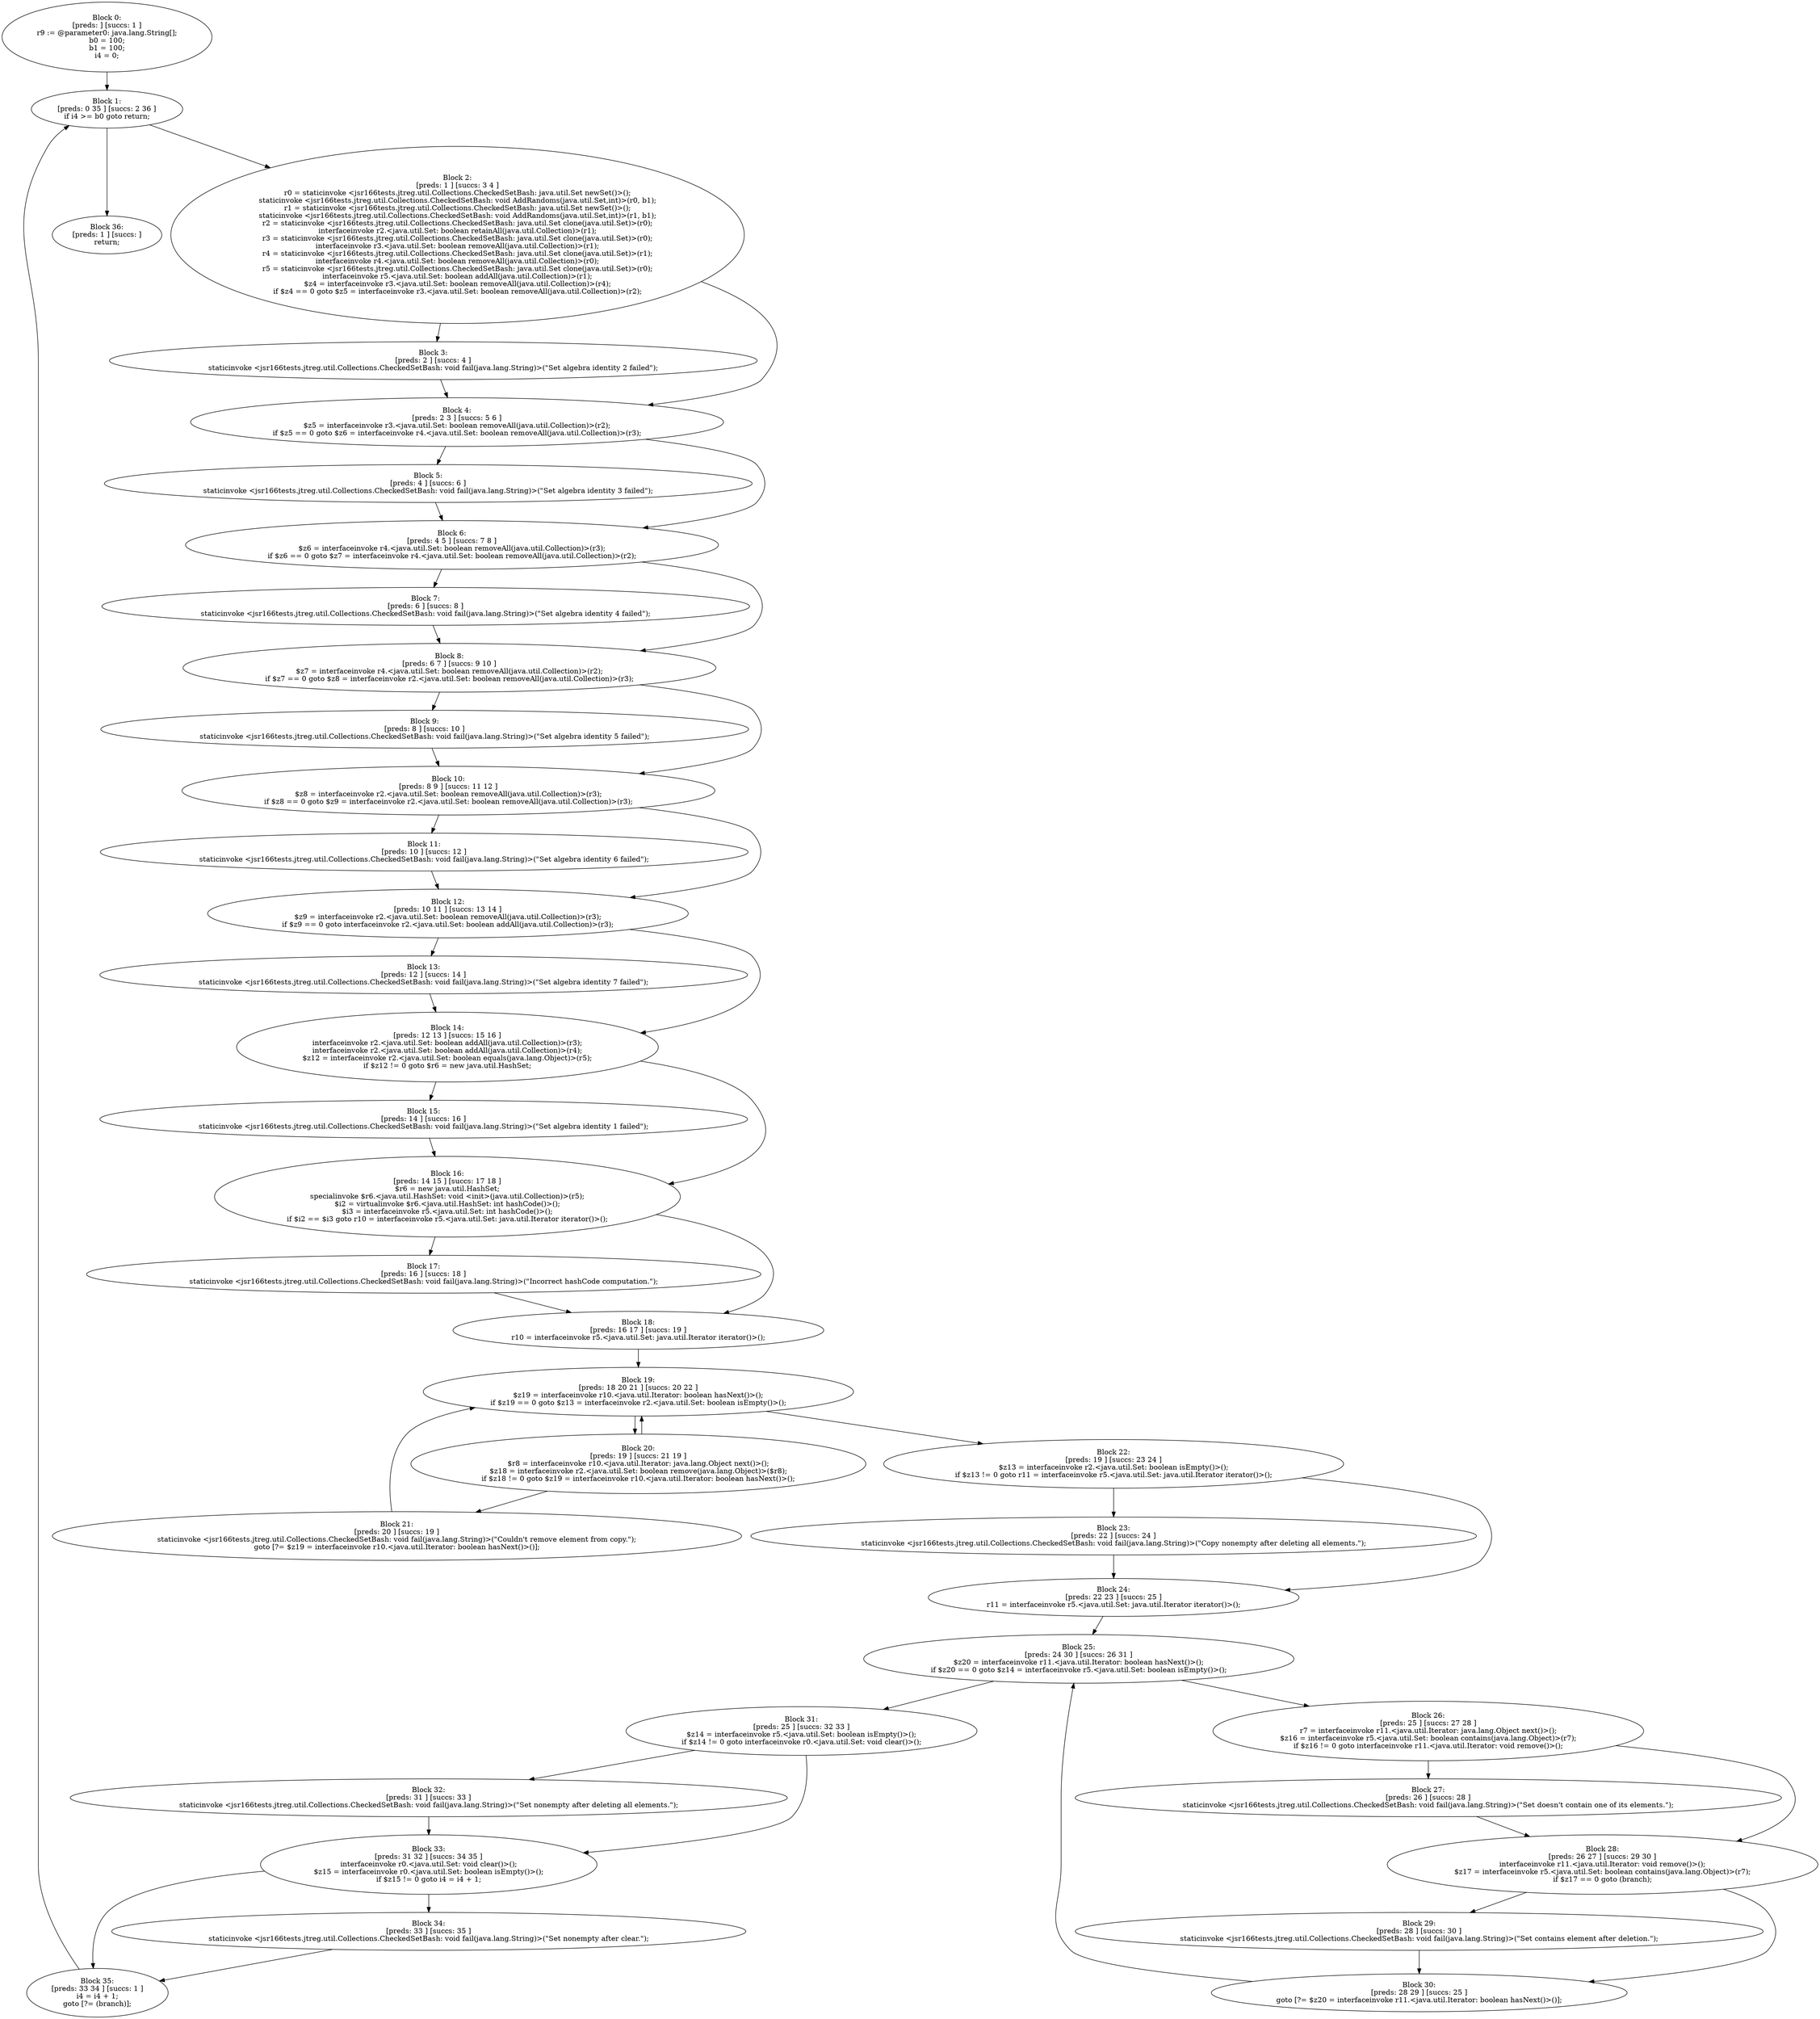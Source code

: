 digraph "unitGraph" {
    "Block 0:
[preds: ] [succs: 1 ]
r9 := @parameter0: java.lang.String[];
b0 = 100;
b1 = 100;
i4 = 0;
"
    "Block 1:
[preds: 0 35 ] [succs: 2 36 ]
if i4 >= b0 goto return;
"
    "Block 2:
[preds: 1 ] [succs: 3 4 ]
r0 = staticinvoke <jsr166tests.jtreg.util.Collections.CheckedSetBash: java.util.Set newSet()>();
staticinvoke <jsr166tests.jtreg.util.Collections.CheckedSetBash: void AddRandoms(java.util.Set,int)>(r0, b1);
r1 = staticinvoke <jsr166tests.jtreg.util.Collections.CheckedSetBash: java.util.Set newSet()>();
staticinvoke <jsr166tests.jtreg.util.Collections.CheckedSetBash: void AddRandoms(java.util.Set,int)>(r1, b1);
r2 = staticinvoke <jsr166tests.jtreg.util.Collections.CheckedSetBash: java.util.Set clone(java.util.Set)>(r0);
interfaceinvoke r2.<java.util.Set: boolean retainAll(java.util.Collection)>(r1);
r3 = staticinvoke <jsr166tests.jtreg.util.Collections.CheckedSetBash: java.util.Set clone(java.util.Set)>(r0);
interfaceinvoke r3.<java.util.Set: boolean removeAll(java.util.Collection)>(r1);
r4 = staticinvoke <jsr166tests.jtreg.util.Collections.CheckedSetBash: java.util.Set clone(java.util.Set)>(r1);
interfaceinvoke r4.<java.util.Set: boolean removeAll(java.util.Collection)>(r0);
r5 = staticinvoke <jsr166tests.jtreg.util.Collections.CheckedSetBash: java.util.Set clone(java.util.Set)>(r0);
interfaceinvoke r5.<java.util.Set: boolean addAll(java.util.Collection)>(r1);
$z4 = interfaceinvoke r3.<java.util.Set: boolean removeAll(java.util.Collection)>(r4);
if $z4 == 0 goto $z5 = interfaceinvoke r3.<java.util.Set: boolean removeAll(java.util.Collection)>(r2);
"
    "Block 3:
[preds: 2 ] [succs: 4 ]
staticinvoke <jsr166tests.jtreg.util.Collections.CheckedSetBash: void fail(java.lang.String)>(\"Set algebra identity 2 failed\");
"
    "Block 4:
[preds: 2 3 ] [succs: 5 6 ]
$z5 = interfaceinvoke r3.<java.util.Set: boolean removeAll(java.util.Collection)>(r2);
if $z5 == 0 goto $z6 = interfaceinvoke r4.<java.util.Set: boolean removeAll(java.util.Collection)>(r3);
"
    "Block 5:
[preds: 4 ] [succs: 6 ]
staticinvoke <jsr166tests.jtreg.util.Collections.CheckedSetBash: void fail(java.lang.String)>(\"Set algebra identity 3 failed\");
"
    "Block 6:
[preds: 4 5 ] [succs: 7 8 ]
$z6 = interfaceinvoke r4.<java.util.Set: boolean removeAll(java.util.Collection)>(r3);
if $z6 == 0 goto $z7 = interfaceinvoke r4.<java.util.Set: boolean removeAll(java.util.Collection)>(r2);
"
    "Block 7:
[preds: 6 ] [succs: 8 ]
staticinvoke <jsr166tests.jtreg.util.Collections.CheckedSetBash: void fail(java.lang.String)>(\"Set algebra identity 4 failed\");
"
    "Block 8:
[preds: 6 7 ] [succs: 9 10 ]
$z7 = interfaceinvoke r4.<java.util.Set: boolean removeAll(java.util.Collection)>(r2);
if $z7 == 0 goto $z8 = interfaceinvoke r2.<java.util.Set: boolean removeAll(java.util.Collection)>(r3);
"
    "Block 9:
[preds: 8 ] [succs: 10 ]
staticinvoke <jsr166tests.jtreg.util.Collections.CheckedSetBash: void fail(java.lang.String)>(\"Set algebra identity 5 failed\");
"
    "Block 10:
[preds: 8 9 ] [succs: 11 12 ]
$z8 = interfaceinvoke r2.<java.util.Set: boolean removeAll(java.util.Collection)>(r3);
if $z8 == 0 goto $z9 = interfaceinvoke r2.<java.util.Set: boolean removeAll(java.util.Collection)>(r3);
"
    "Block 11:
[preds: 10 ] [succs: 12 ]
staticinvoke <jsr166tests.jtreg.util.Collections.CheckedSetBash: void fail(java.lang.String)>(\"Set algebra identity 6 failed\");
"
    "Block 12:
[preds: 10 11 ] [succs: 13 14 ]
$z9 = interfaceinvoke r2.<java.util.Set: boolean removeAll(java.util.Collection)>(r3);
if $z9 == 0 goto interfaceinvoke r2.<java.util.Set: boolean addAll(java.util.Collection)>(r3);
"
    "Block 13:
[preds: 12 ] [succs: 14 ]
staticinvoke <jsr166tests.jtreg.util.Collections.CheckedSetBash: void fail(java.lang.String)>(\"Set algebra identity 7 failed\");
"
    "Block 14:
[preds: 12 13 ] [succs: 15 16 ]
interfaceinvoke r2.<java.util.Set: boolean addAll(java.util.Collection)>(r3);
interfaceinvoke r2.<java.util.Set: boolean addAll(java.util.Collection)>(r4);
$z12 = interfaceinvoke r2.<java.util.Set: boolean equals(java.lang.Object)>(r5);
if $z12 != 0 goto $r6 = new java.util.HashSet;
"
    "Block 15:
[preds: 14 ] [succs: 16 ]
staticinvoke <jsr166tests.jtreg.util.Collections.CheckedSetBash: void fail(java.lang.String)>(\"Set algebra identity 1 failed\");
"
    "Block 16:
[preds: 14 15 ] [succs: 17 18 ]
$r6 = new java.util.HashSet;
specialinvoke $r6.<java.util.HashSet: void <init>(java.util.Collection)>(r5);
$i2 = virtualinvoke $r6.<java.util.HashSet: int hashCode()>();
$i3 = interfaceinvoke r5.<java.util.Set: int hashCode()>();
if $i2 == $i3 goto r10 = interfaceinvoke r5.<java.util.Set: java.util.Iterator iterator()>();
"
    "Block 17:
[preds: 16 ] [succs: 18 ]
staticinvoke <jsr166tests.jtreg.util.Collections.CheckedSetBash: void fail(java.lang.String)>(\"Incorrect hashCode computation.\");
"
    "Block 18:
[preds: 16 17 ] [succs: 19 ]
r10 = interfaceinvoke r5.<java.util.Set: java.util.Iterator iterator()>();
"
    "Block 19:
[preds: 18 20 21 ] [succs: 20 22 ]
$z19 = interfaceinvoke r10.<java.util.Iterator: boolean hasNext()>();
if $z19 == 0 goto $z13 = interfaceinvoke r2.<java.util.Set: boolean isEmpty()>();
"
    "Block 20:
[preds: 19 ] [succs: 21 19 ]
$r8 = interfaceinvoke r10.<java.util.Iterator: java.lang.Object next()>();
$z18 = interfaceinvoke r2.<java.util.Set: boolean remove(java.lang.Object)>($r8);
if $z18 != 0 goto $z19 = interfaceinvoke r10.<java.util.Iterator: boolean hasNext()>();
"
    "Block 21:
[preds: 20 ] [succs: 19 ]
staticinvoke <jsr166tests.jtreg.util.Collections.CheckedSetBash: void fail(java.lang.String)>(\"Couldn\'t remove element from copy.\");
goto [?= $z19 = interfaceinvoke r10.<java.util.Iterator: boolean hasNext()>()];
"
    "Block 22:
[preds: 19 ] [succs: 23 24 ]
$z13 = interfaceinvoke r2.<java.util.Set: boolean isEmpty()>();
if $z13 != 0 goto r11 = interfaceinvoke r5.<java.util.Set: java.util.Iterator iterator()>();
"
    "Block 23:
[preds: 22 ] [succs: 24 ]
staticinvoke <jsr166tests.jtreg.util.Collections.CheckedSetBash: void fail(java.lang.String)>(\"Copy nonempty after deleting all elements.\");
"
    "Block 24:
[preds: 22 23 ] [succs: 25 ]
r11 = interfaceinvoke r5.<java.util.Set: java.util.Iterator iterator()>();
"
    "Block 25:
[preds: 24 30 ] [succs: 26 31 ]
$z20 = interfaceinvoke r11.<java.util.Iterator: boolean hasNext()>();
if $z20 == 0 goto $z14 = interfaceinvoke r5.<java.util.Set: boolean isEmpty()>();
"
    "Block 26:
[preds: 25 ] [succs: 27 28 ]
r7 = interfaceinvoke r11.<java.util.Iterator: java.lang.Object next()>();
$z16 = interfaceinvoke r5.<java.util.Set: boolean contains(java.lang.Object)>(r7);
if $z16 != 0 goto interfaceinvoke r11.<java.util.Iterator: void remove()>();
"
    "Block 27:
[preds: 26 ] [succs: 28 ]
staticinvoke <jsr166tests.jtreg.util.Collections.CheckedSetBash: void fail(java.lang.String)>(\"Set doesn\'t contain one of its elements.\");
"
    "Block 28:
[preds: 26 27 ] [succs: 29 30 ]
interfaceinvoke r11.<java.util.Iterator: void remove()>();
$z17 = interfaceinvoke r5.<java.util.Set: boolean contains(java.lang.Object)>(r7);
if $z17 == 0 goto (branch);
"
    "Block 29:
[preds: 28 ] [succs: 30 ]
staticinvoke <jsr166tests.jtreg.util.Collections.CheckedSetBash: void fail(java.lang.String)>(\"Set contains element after deletion.\");
"
    "Block 30:
[preds: 28 29 ] [succs: 25 ]
goto [?= $z20 = interfaceinvoke r11.<java.util.Iterator: boolean hasNext()>()];
"
    "Block 31:
[preds: 25 ] [succs: 32 33 ]
$z14 = interfaceinvoke r5.<java.util.Set: boolean isEmpty()>();
if $z14 != 0 goto interfaceinvoke r0.<java.util.Set: void clear()>();
"
    "Block 32:
[preds: 31 ] [succs: 33 ]
staticinvoke <jsr166tests.jtreg.util.Collections.CheckedSetBash: void fail(java.lang.String)>(\"Set nonempty after deleting all elements.\");
"
    "Block 33:
[preds: 31 32 ] [succs: 34 35 ]
interfaceinvoke r0.<java.util.Set: void clear()>();
$z15 = interfaceinvoke r0.<java.util.Set: boolean isEmpty()>();
if $z15 != 0 goto i4 = i4 + 1;
"
    "Block 34:
[preds: 33 ] [succs: 35 ]
staticinvoke <jsr166tests.jtreg.util.Collections.CheckedSetBash: void fail(java.lang.String)>(\"Set nonempty after clear.\");
"
    "Block 35:
[preds: 33 34 ] [succs: 1 ]
i4 = i4 + 1;
goto [?= (branch)];
"
    "Block 36:
[preds: 1 ] [succs: ]
return;
"
    "Block 0:
[preds: ] [succs: 1 ]
r9 := @parameter0: java.lang.String[];
b0 = 100;
b1 = 100;
i4 = 0;
"->"Block 1:
[preds: 0 35 ] [succs: 2 36 ]
if i4 >= b0 goto return;
";
    "Block 1:
[preds: 0 35 ] [succs: 2 36 ]
if i4 >= b0 goto return;
"->"Block 2:
[preds: 1 ] [succs: 3 4 ]
r0 = staticinvoke <jsr166tests.jtreg.util.Collections.CheckedSetBash: java.util.Set newSet()>();
staticinvoke <jsr166tests.jtreg.util.Collections.CheckedSetBash: void AddRandoms(java.util.Set,int)>(r0, b1);
r1 = staticinvoke <jsr166tests.jtreg.util.Collections.CheckedSetBash: java.util.Set newSet()>();
staticinvoke <jsr166tests.jtreg.util.Collections.CheckedSetBash: void AddRandoms(java.util.Set,int)>(r1, b1);
r2 = staticinvoke <jsr166tests.jtreg.util.Collections.CheckedSetBash: java.util.Set clone(java.util.Set)>(r0);
interfaceinvoke r2.<java.util.Set: boolean retainAll(java.util.Collection)>(r1);
r3 = staticinvoke <jsr166tests.jtreg.util.Collections.CheckedSetBash: java.util.Set clone(java.util.Set)>(r0);
interfaceinvoke r3.<java.util.Set: boolean removeAll(java.util.Collection)>(r1);
r4 = staticinvoke <jsr166tests.jtreg.util.Collections.CheckedSetBash: java.util.Set clone(java.util.Set)>(r1);
interfaceinvoke r4.<java.util.Set: boolean removeAll(java.util.Collection)>(r0);
r5 = staticinvoke <jsr166tests.jtreg.util.Collections.CheckedSetBash: java.util.Set clone(java.util.Set)>(r0);
interfaceinvoke r5.<java.util.Set: boolean addAll(java.util.Collection)>(r1);
$z4 = interfaceinvoke r3.<java.util.Set: boolean removeAll(java.util.Collection)>(r4);
if $z4 == 0 goto $z5 = interfaceinvoke r3.<java.util.Set: boolean removeAll(java.util.Collection)>(r2);
";
    "Block 1:
[preds: 0 35 ] [succs: 2 36 ]
if i4 >= b0 goto return;
"->"Block 36:
[preds: 1 ] [succs: ]
return;
";
    "Block 2:
[preds: 1 ] [succs: 3 4 ]
r0 = staticinvoke <jsr166tests.jtreg.util.Collections.CheckedSetBash: java.util.Set newSet()>();
staticinvoke <jsr166tests.jtreg.util.Collections.CheckedSetBash: void AddRandoms(java.util.Set,int)>(r0, b1);
r1 = staticinvoke <jsr166tests.jtreg.util.Collections.CheckedSetBash: java.util.Set newSet()>();
staticinvoke <jsr166tests.jtreg.util.Collections.CheckedSetBash: void AddRandoms(java.util.Set,int)>(r1, b1);
r2 = staticinvoke <jsr166tests.jtreg.util.Collections.CheckedSetBash: java.util.Set clone(java.util.Set)>(r0);
interfaceinvoke r2.<java.util.Set: boolean retainAll(java.util.Collection)>(r1);
r3 = staticinvoke <jsr166tests.jtreg.util.Collections.CheckedSetBash: java.util.Set clone(java.util.Set)>(r0);
interfaceinvoke r3.<java.util.Set: boolean removeAll(java.util.Collection)>(r1);
r4 = staticinvoke <jsr166tests.jtreg.util.Collections.CheckedSetBash: java.util.Set clone(java.util.Set)>(r1);
interfaceinvoke r4.<java.util.Set: boolean removeAll(java.util.Collection)>(r0);
r5 = staticinvoke <jsr166tests.jtreg.util.Collections.CheckedSetBash: java.util.Set clone(java.util.Set)>(r0);
interfaceinvoke r5.<java.util.Set: boolean addAll(java.util.Collection)>(r1);
$z4 = interfaceinvoke r3.<java.util.Set: boolean removeAll(java.util.Collection)>(r4);
if $z4 == 0 goto $z5 = interfaceinvoke r3.<java.util.Set: boolean removeAll(java.util.Collection)>(r2);
"->"Block 3:
[preds: 2 ] [succs: 4 ]
staticinvoke <jsr166tests.jtreg.util.Collections.CheckedSetBash: void fail(java.lang.String)>(\"Set algebra identity 2 failed\");
";
    "Block 2:
[preds: 1 ] [succs: 3 4 ]
r0 = staticinvoke <jsr166tests.jtreg.util.Collections.CheckedSetBash: java.util.Set newSet()>();
staticinvoke <jsr166tests.jtreg.util.Collections.CheckedSetBash: void AddRandoms(java.util.Set,int)>(r0, b1);
r1 = staticinvoke <jsr166tests.jtreg.util.Collections.CheckedSetBash: java.util.Set newSet()>();
staticinvoke <jsr166tests.jtreg.util.Collections.CheckedSetBash: void AddRandoms(java.util.Set,int)>(r1, b1);
r2 = staticinvoke <jsr166tests.jtreg.util.Collections.CheckedSetBash: java.util.Set clone(java.util.Set)>(r0);
interfaceinvoke r2.<java.util.Set: boolean retainAll(java.util.Collection)>(r1);
r3 = staticinvoke <jsr166tests.jtreg.util.Collections.CheckedSetBash: java.util.Set clone(java.util.Set)>(r0);
interfaceinvoke r3.<java.util.Set: boolean removeAll(java.util.Collection)>(r1);
r4 = staticinvoke <jsr166tests.jtreg.util.Collections.CheckedSetBash: java.util.Set clone(java.util.Set)>(r1);
interfaceinvoke r4.<java.util.Set: boolean removeAll(java.util.Collection)>(r0);
r5 = staticinvoke <jsr166tests.jtreg.util.Collections.CheckedSetBash: java.util.Set clone(java.util.Set)>(r0);
interfaceinvoke r5.<java.util.Set: boolean addAll(java.util.Collection)>(r1);
$z4 = interfaceinvoke r3.<java.util.Set: boolean removeAll(java.util.Collection)>(r4);
if $z4 == 0 goto $z5 = interfaceinvoke r3.<java.util.Set: boolean removeAll(java.util.Collection)>(r2);
"->"Block 4:
[preds: 2 3 ] [succs: 5 6 ]
$z5 = interfaceinvoke r3.<java.util.Set: boolean removeAll(java.util.Collection)>(r2);
if $z5 == 0 goto $z6 = interfaceinvoke r4.<java.util.Set: boolean removeAll(java.util.Collection)>(r3);
";
    "Block 3:
[preds: 2 ] [succs: 4 ]
staticinvoke <jsr166tests.jtreg.util.Collections.CheckedSetBash: void fail(java.lang.String)>(\"Set algebra identity 2 failed\");
"->"Block 4:
[preds: 2 3 ] [succs: 5 6 ]
$z5 = interfaceinvoke r3.<java.util.Set: boolean removeAll(java.util.Collection)>(r2);
if $z5 == 0 goto $z6 = interfaceinvoke r4.<java.util.Set: boolean removeAll(java.util.Collection)>(r3);
";
    "Block 4:
[preds: 2 3 ] [succs: 5 6 ]
$z5 = interfaceinvoke r3.<java.util.Set: boolean removeAll(java.util.Collection)>(r2);
if $z5 == 0 goto $z6 = interfaceinvoke r4.<java.util.Set: boolean removeAll(java.util.Collection)>(r3);
"->"Block 5:
[preds: 4 ] [succs: 6 ]
staticinvoke <jsr166tests.jtreg.util.Collections.CheckedSetBash: void fail(java.lang.String)>(\"Set algebra identity 3 failed\");
";
    "Block 4:
[preds: 2 3 ] [succs: 5 6 ]
$z5 = interfaceinvoke r3.<java.util.Set: boolean removeAll(java.util.Collection)>(r2);
if $z5 == 0 goto $z6 = interfaceinvoke r4.<java.util.Set: boolean removeAll(java.util.Collection)>(r3);
"->"Block 6:
[preds: 4 5 ] [succs: 7 8 ]
$z6 = interfaceinvoke r4.<java.util.Set: boolean removeAll(java.util.Collection)>(r3);
if $z6 == 0 goto $z7 = interfaceinvoke r4.<java.util.Set: boolean removeAll(java.util.Collection)>(r2);
";
    "Block 5:
[preds: 4 ] [succs: 6 ]
staticinvoke <jsr166tests.jtreg.util.Collections.CheckedSetBash: void fail(java.lang.String)>(\"Set algebra identity 3 failed\");
"->"Block 6:
[preds: 4 5 ] [succs: 7 8 ]
$z6 = interfaceinvoke r4.<java.util.Set: boolean removeAll(java.util.Collection)>(r3);
if $z6 == 0 goto $z7 = interfaceinvoke r4.<java.util.Set: boolean removeAll(java.util.Collection)>(r2);
";
    "Block 6:
[preds: 4 5 ] [succs: 7 8 ]
$z6 = interfaceinvoke r4.<java.util.Set: boolean removeAll(java.util.Collection)>(r3);
if $z6 == 0 goto $z7 = interfaceinvoke r4.<java.util.Set: boolean removeAll(java.util.Collection)>(r2);
"->"Block 7:
[preds: 6 ] [succs: 8 ]
staticinvoke <jsr166tests.jtreg.util.Collections.CheckedSetBash: void fail(java.lang.String)>(\"Set algebra identity 4 failed\");
";
    "Block 6:
[preds: 4 5 ] [succs: 7 8 ]
$z6 = interfaceinvoke r4.<java.util.Set: boolean removeAll(java.util.Collection)>(r3);
if $z6 == 0 goto $z7 = interfaceinvoke r4.<java.util.Set: boolean removeAll(java.util.Collection)>(r2);
"->"Block 8:
[preds: 6 7 ] [succs: 9 10 ]
$z7 = interfaceinvoke r4.<java.util.Set: boolean removeAll(java.util.Collection)>(r2);
if $z7 == 0 goto $z8 = interfaceinvoke r2.<java.util.Set: boolean removeAll(java.util.Collection)>(r3);
";
    "Block 7:
[preds: 6 ] [succs: 8 ]
staticinvoke <jsr166tests.jtreg.util.Collections.CheckedSetBash: void fail(java.lang.String)>(\"Set algebra identity 4 failed\");
"->"Block 8:
[preds: 6 7 ] [succs: 9 10 ]
$z7 = interfaceinvoke r4.<java.util.Set: boolean removeAll(java.util.Collection)>(r2);
if $z7 == 0 goto $z8 = interfaceinvoke r2.<java.util.Set: boolean removeAll(java.util.Collection)>(r3);
";
    "Block 8:
[preds: 6 7 ] [succs: 9 10 ]
$z7 = interfaceinvoke r4.<java.util.Set: boolean removeAll(java.util.Collection)>(r2);
if $z7 == 0 goto $z8 = interfaceinvoke r2.<java.util.Set: boolean removeAll(java.util.Collection)>(r3);
"->"Block 9:
[preds: 8 ] [succs: 10 ]
staticinvoke <jsr166tests.jtreg.util.Collections.CheckedSetBash: void fail(java.lang.String)>(\"Set algebra identity 5 failed\");
";
    "Block 8:
[preds: 6 7 ] [succs: 9 10 ]
$z7 = interfaceinvoke r4.<java.util.Set: boolean removeAll(java.util.Collection)>(r2);
if $z7 == 0 goto $z8 = interfaceinvoke r2.<java.util.Set: boolean removeAll(java.util.Collection)>(r3);
"->"Block 10:
[preds: 8 9 ] [succs: 11 12 ]
$z8 = interfaceinvoke r2.<java.util.Set: boolean removeAll(java.util.Collection)>(r3);
if $z8 == 0 goto $z9 = interfaceinvoke r2.<java.util.Set: boolean removeAll(java.util.Collection)>(r3);
";
    "Block 9:
[preds: 8 ] [succs: 10 ]
staticinvoke <jsr166tests.jtreg.util.Collections.CheckedSetBash: void fail(java.lang.String)>(\"Set algebra identity 5 failed\");
"->"Block 10:
[preds: 8 9 ] [succs: 11 12 ]
$z8 = interfaceinvoke r2.<java.util.Set: boolean removeAll(java.util.Collection)>(r3);
if $z8 == 0 goto $z9 = interfaceinvoke r2.<java.util.Set: boolean removeAll(java.util.Collection)>(r3);
";
    "Block 10:
[preds: 8 9 ] [succs: 11 12 ]
$z8 = interfaceinvoke r2.<java.util.Set: boolean removeAll(java.util.Collection)>(r3);
if $z8 == 0 goto $z9 = interfaceinvoke r2.<java.util.Set: boolean removeAll(java.util.Collection)>(r3);
"->"Block 11:
[preds: 10 ] [succs: 12 ]
staticinvoke <jsr166tests.jtreg.util.Collections.CheckedSetBash: void fail(java.lang.String)>(\"Set algebra identity 6 failed\");
";
    "Block 10:
[preds: 8 9 ] [succs: 11 12 ]
$z8 = interfaceinvoke r2.<java.util.Set: boolean removeAll(java.util.Collection)>(r3);
if $z8 == 0 goto $z9 = interfaceinvoke r2.<java.util.Set: boolean removeAll(java.util.Collection)>(r3);
"->"Block 12:
[preds: 10 11 ] [succs: 13 14 ]
$z9 = interfaceinvoke r2.<java.util.Set: boolean removeAll(java.util.Collection)>(r3);
if $z9 == 0 goto interfaceinvoke r2.<java.util.Set: boolean addAll(java.util.Collection)>(r3);
";
    "Block 11:
[preds: 10 ] [succs: 12 ]
staticinvoke <jsr166tests.jtreg.util.Collections.CheckedSetBash: void fail(java.lang.String)>(\"Set algebra identity 6 failed\");
"->"Block 12:
[preds: 10 11 ] [succs: 13 14 ]
$z9 = interfaceinvoke r2.<java.util.Set: boolean removeAll(java.util.Collection)>(r3);
if $z9 == 0 goto interfaceinvoke r2.<java.util.Set: boolean addAll(java.util.Collection)>(r3);
";
    "Block 12:
[preds: 10 11 ] [succs: 13 14 ]
$z9 = interfaceinvoke r2.<java.util.Set: boolean removeAll(java.util.Collection)>(r3);
if $z9 == 0 goto interfaceinvoke r2.<java.util.Set: boolean addAll(java.util.Collection)>(r3);
"->"Block 13:
[preds: 12 ] [succs: 14 ]
staticinvoke <jsr166tests.jtreg.util.Collections.CheckedSetBash: void fail(java.lang.String)>(\"Set algebra identity 7 failed\");
";
    "Block 12:
[preds: 10 11 ] [succs: 13 14 ]
$z9 = interfaceinvoke r2.<java.util.Set: boolean removeAll(java.util.Collection)>(r3);
if $z9 == 0 goto interfaceinvoke r2.<java.util.Set: boolean addAll(java.util.Collection)>(r3);
"->"Block 14:
[preds: 12 13 ] [succs: 15 16 ]
interfaceinvoke r2.<java.util.Set: boolean addAll(java.util.Collection)>(r3);
interfaceinvoke r2.<java.util.Set: boolean addAll(java.util.Collection)>(r4);
$z12 = interfaceinvoke r2.<java.util.Set: boolean equals(java.lang.Object)>(r5);
if $z12 != 0 goto $r6 = new java.util.HashSet;
";
    "Block 13:
[preds: 12 ] [succs: 14 ]
staticinvoke <jsr166tests.jtreg.util.Collections.CheckedSetBash: void fail(java.lang.String)>(\"Set algebra identity 7 failed\");
"->"Block 14:
[preds: 12 13 ] [succs: 15 16 ]
interfaceinvoke r2.<java.util.Set: boolean addAll(java.util.Collection)>(r3);
interfaceinvoke r2.<java.util.Set: boolean addAll(java.util.Collection)>(r4);
$z12 = interfaceinvoke r2.<java.util.Set: boolean equals(java.lang.Object)>(r5);
if $z12 != 0 goto $r6 = new java.util.HashSet;
";
    "Block 14:
[preds: 12 13 ] [succs: 15 16 ]
interfaceinvoke r2.<java.util.Set: boolean addAll(java.util.Collection)>(r3);
interfaceinvoke r2.<java.util.Set: boolean addAll(java.util.Collection)>(r4);
$z12 = interfaceinvoke r2.<java.util.Set: boolean equals(java.lang.Object)>(r5);
if $z12 != 0 goto $r6 = new java.util.HashSet;
"->"Block 15:
[preds: 14 ] [succs: 16 ]
staticinvoke <jsr166tests.jtreg.util.Collections.CheckedSetBash: void fail(java.lang.String)>(\"Set algebra identity 1 failed\");
";
    "Block 14:
[preds: 12 13 ] [succs: 15 16 ]
interfaceinvoke r2.<java.util.Set: boolean addAll(java.util.Collection)>(r3);
interfaceinvoke r2.<java.util.Set: boolean addAll(java.util.Collection)>(r4);
$z12 = interfaceinvoke r2.<java.util.Set: boolean equals(java.lang.Object)>(r5);
if $z12 != 0 goto $r6 = new java.util.HashSet;
"->"Block 16:
[preds: 14 15 ] [succs: 17 18 ]
$r6 = new java.util.HashSet;
specialinvoke $r6.<java.util.HashSet: void <init>(java.util.Collection)>(r5);
$i2 = virtualinvoke $r6.<java.util.HashSet: int hashCode()>();
$i3 = interfaceinvoke r5.<java.util.Set: int hashCode()>();
if $i2 == $i3 goto r10 = interfaceinvoke r5.<java.util.Set: java.util.Iterator iterator()>();
";
    "Block 15:
[preds: 14 ] [succs: 16 ]
staticinvoke <jsr166tests.jtreg.util.Collections.CheckedSetBash: void fail(java.lang.String)>(\"Set algebra identity 1 failed\");
"->"Block 16:
[preds: 14 15 ] [succs: 17 18 ]
$r6 = new java.util.HashSet;
specialinvoke $r6.<java.util.HashSet: void <init>(java.util.Collection)>(r5);
$i2 = virtualinvoke $r6.<java.util.HashSet: int hashCode()>();
$i3 = interfaceinvoke r5.<java.util.Set: int hashCode()>();
if $i2 == $i3 goto r10 = interfaceinvoke r5.<java.util.Set: java.util.Iterator iterator()>();
";
    "Block 16:
[preds: 14 15 ] [succs: 17 18 ]
$r6 = new java.util.HashSet;
specialinvoke $r6.<java.util.HashSet: void <init>(java.util.Collection)>(r5);
$i2 = virtualinvoke $r6.<java.util.HashSet: int hashCode()>();
$i3 = interfaceinvoke r5.<java.util.Set: int hashCode()>();
if $i2 == $i3 goto r10 = interfaceinvoke r5.<java.util.Set: java.util.Iterator iterator()>();
"->"Block 17:
[preds: 16 ] [succs: 18 ]
staticinvoke <jsr166tests.jtreg.util.Collections.CheckedSetBash: void fail(java.lang.String)>(\"Incorrect hashCode computation.\");
";
    "Block 16:
[preds: 14 15 ] [succs: 17 18 ]
$r6 = new java.util.HashSet;
specialinvoke $r6.<java.util.HashSet: void <init>(java.util.Collection)>(r5);
$i2 = virtualinvoke $r6.<java.util.HashSet: int hashCode()>();
$i3 = interfaceinvoke r5.<java.util.Set: int hashCode()>();
if $i2 == $i3 goto r10 = interfaceinvoke r5.<java.util.Set: java.util.Iterator iterator()>();
"->"Block 18:
[preds: 16 17 ] [succs: 19 ]
r10 = interfaceinvoke r5.<java.util.Set: java.util.Iterator iterator()>();
";
    "Block 17:
[preds: 16 ] [succs: 18 ]
staticinvoke <jsr166tests.jtreg.util.Collections.CheckedSetBash: void fail(java.lang.String)>(\"Incorrect hashCode computation.\");
"->"Block 18:
[preds: 16 17 ] [succs: 19 ]
r10 = interfaceinvoke r5.<java.util.Set: java.util.Iterator iterator()>();
";
    "Block 18:
[preds: 16 17 ] [succs: 19 ]
r10 = interfaceinvoke r5.<java.util.Set: java.util.Iterator iterator()>();
"->"Block 19:
[preds: 18 20 21 ] [succs: 20 22 ]
$z19 = interfaceinvoke r10.<java.util.Iterator: boolean hasNext()>();
if $z19 == 0 goto $z13 = interfaceinvoke r2.<java.util.Set: boolean isEmpty()>();
";
    "Block 19:
[preds: 18 20 21 ] [succs: 20 22 ]
$z19 = interfaceinvoke r10.<java.util.Iterator: boolean hasNext()>();
if $z19 == 0 goto $z13 = interfaceinvoke r2.<java.util.Set: boolean isEmpty()>();
"->"Block 20:
[preds: 19 ] [succs: 21 19 ]
$r8 = interfaceinvoke r10.<java.util.Iterator: java.lang.Object next()>();
$z18 = interfaceinvoke r2.<java.util.Set: boolean remove(java.lang.Object)>($r8);
if $z18 != 0 goto $z19 = interfaceinvoke r10.<java.util.Iterator: boolean hasNext()>();
";
    "Block 19:
[preds: 18 20 21 ] [succs: 20 22 ]
$z19 = interfaceinvoke r10.<java.util.Iterator: boolean hasNext()>();
if $z19 == 0 goto $z13 = interfaceinvoke r2.<java.util.Set: boolean isEmpty()>();
"->"Block 22:
[preds: 19 ] [succs: 23 24 ]
$z13 = interfaceinvoke r2.<java.util.Set: boolean isEmpty()>();
if $z13 != 0 goto r11 = interfaceinvoke r5.<java.util.Set: java.util.Iterator iterator()>();
";
    "Block 20:
[preds: 19 ] [succs: 21 19 ]
$r8 = interfaceinvoke r10.<java.util.Iterator: java.lang.Object next()>();
$z18 = interfaceinvoke r2.<java.util.Set: boolean remove(java.lang.Object)>($r8);
if $z18 != 0 goto $z19 = interfaceinvoke r10.<java.util.Iterator: boolean hasNext()>();
"->"Block 21:
[preds: 20 ] [succs: 19 ]
staticinvoke <jsr166tests.jtreg.util.Collections.CheckedSetBash: void fail(java.lang.String)>(\"Couldn\'t remove element from copy.\");
goto [?= $z19 = interfaceinvoke r10.<java.util.Iterator: boolean hasNext()>()];
";
    "Block 20:
[preds: 19 ] [succs: 21 19 ]
$r8 = interfaceinvoke r10.<java.util.Iterator: java.lang.Object next()>();
$z18 = interfaceinvoke r2.<java.util.Set: boolean remove(java.lang.Object)>($r8);
if $z18 != 0 goto $z19 = interfaceinvoke r10.<java.util.Iterator: boolean hasNext()>();
"->"Block 19:
[preds: 18 20 21 ] [succs: 20 22 ]
$z19 = interfaceinvoke r10.<java.util.Iterator: boolean hasNext()>();
if $z19 == 0 goto $z13 = interfaceinvoke r2.<java.util.Set: boolean isEmpty()>();
";
    "Block 21:
[preds: 20 ] [succs: 19 ]
staticinvoke <jsr166tests.jtreg.util.Collections.CheckedSetBash: void fail(java.lang.String)>(\"Couldn\'t remove element from copy.\");
goto [?= $z19 = interfaceinvoke r10.<java.util.Iterator: boolean hasNext()>()];
"->"Block 19:
[preds: 18 20 21 ] [succs: 20 22 ]
$z19 = interfaceinvoke r10.<java.util.Iterator: boolean hasNext()>();
if $z19 == 0 goto $z13 = interfaceinvoke r2.<java.util.Set: boolean isEmpty()>();
";
    "Block 22:
[preds: 19 ] [succs: 23 24 ]
$z13 = interfaceinvoke r2.<java.util.Set: boolean isEmpty()>();
if $z13 != 0 goto r11 = interfaceinvoke r5.<java.util.Set: java.util.Iterator iterator()>();
"->"Block 23:
[preds: 22 ] [succs: 24 ]
staticinvoke <jsr166tests.jtreg.util.Collections.CheckedSetBash: void fail(java.lang.String)>(\"Copy nonempty after deleting all elements.\");
";
    "Block 22:
[preds: 19 ] [succs: 23 24 ]
$z13 = interfaceinvoke r2.<java.util.Set: boolean isEmpty()>();
if $z13 != 0 goto r11 = interfaceinvoke r5.<java.util.Set: java.util.Iterator iterator()>();
"->"Block 24:
[preds: 22 23 ] [succs: 25 ]
r11 = interfaceinvoke r5.<java.util.Set: java.util.Iterator iterator()>();
";
    "Block 23:
[preds: 22 ] [succs: 24 ]
staticinvoke <jsr166tests.jtreg.util.Collections.CheckedSetBash: void fail(java.lang.String)>(\"Copy nonempty after deleting all elements.\");
"->"Block 24:
[preds: 22 23 ] [succs: 25 ]
r11 = interfaceinvoke r5.<java.util.Set: java.util.Iterator iterator()>();
";
    "Block 24:
[preds: 22 23 ] [succs: 25 ]
r11 = interfaceinvoke r5.<java.util.Set: java.util.Iterator iterator()>();
"->"Block 25:
[preds: 24 30 ] [succs: 26 31 ]
$z20 = interfaceinvoke r11.<java.util.Iterator: boolean hasNext()>();
if $z20 == 0 goto $z14 = interfaceinvoke r5.<java.util.Set: boolean isEmpty()>();
";
    "Block 25:
[preds: 24 30 ] [succs: 26 31 ]
$z20 = interfaceinvoke r11.<java.util.Iterator: boolean hasNext()>();
if $z20 == 0 goto $z14 = interfaceinvoke r5.<java.util.Set: boolean isEmpty()>();
"->"Block 26:
[preds: 25 ] [succs: 27 28 ]
r7 = interfaceinvoke r11.<java.util.Iterator: java.lang.Object next()>();
$z16 = interfaceinvoke r5.<java.util.Set: boolean contains(java.lang.Object)>(r7);
if $z16 != 0 goto interfaceinvoke r11.<java.util.Iterator: void remove()>();
";
    "Block 25:
[preds: 24 30 ] [succs: 26 31 ]
$z20 = interfaceinvoke r11.<java.util.Iterator: boolean hasNext()>();
if $z20 == 0 goto $z14 = interfaceinvoke r5.<java.util.Set: boolean isEmpty()>();
"->"Block 31:
[preds: 25 ] [succs: 32 33 ]
$z14 = interfaceinvoke r5.<java.util.Set: boolean isEmpty()>();
if $z14 != 0 goto interfaceinvoke r0.<java.util.Set: void clear()>();
";
    "Block 26:
[preds: 25 ] [succs: 27 28 ]
r7 = interfaceinvoke r11.<java.util.Iterator: java.lang.Object next()>();
$z16 = interfaceinvoke r5.<java.util.Set: boolean contains(java.lang.Object)>(r7);
if $z16 != 0 goto interfaceinvoke r11.<java.util.Iterator: void remove()>();
"->"Block 27:
[preds: 26 ] [succs: 28 ]
staticinvoke <jsr166tests.jtreg.util.Collections.CheckedSetBash: void fail(java.lang.String)>(\"Set doesn\'t contain one of its elements.\");
";
    "Block 26:
[preds: 25 ] [succs: 27 28 ]
r7 = interfaceinvoke r11.<java.util.Iterator: java.lang.Object next()>();
$z16 = interfaceinvoke r5.<java.util.Set: boolean contains(java.lang.Object)>(r7);
if $z16 != 0 goto interfaceinvoke r11.<java.util.Iterator: void remove()>();
"->"Block 28:
[preds: 26 27 ] [succs: 29 30 ]
interfaceinvoke r11.<java.util.Iterator: void remove()>();
$z17 = interfaceinvoke r5.<java.util.Set: boolean contains(java.lang.Object)>(r7);
if $z17 == 0 goto (branch);
";
    "Block 27:
[preds: 26 ] [succs: 28 ]
staticinvoke <jsr166tests.jtreg.util.Collections.CheckedSetBash: void fail(java.lang.String)>(\"Set doesn\'t contain one of its elements.\");
"->"Block 28:
[preds: 26 27 ] [succs: 29 30 ]
interfaceinvoke r11.<java.util.Iterator: void remove()>();
$z17 = interfaceinvoke r5.<java.util.Set: boolean contains(java.lang.Object)>(r7);
if $z17 == 0 goto (branch);
";
    "Block 28:
[preds: 26 27 ] [succs: 29 30 ]
interfaceinvoke r11.<java.util.Iterator: void remove()>();
$z17 = interfaceinvoke r5.<java.util.Set: boolean contains(java.lang.Object)>(r7);
if $z17 == 0 goto (branch);
"->"Block 29:
[preds: 28 ] [succs: 30 ]
staticinvoke <jsr166tests.jtreg.util.Collections.CheckedSetBash: void fail(java.lang.String)>(\"Set contains element after deletion.\");
";
    "Block 28:
[preds: 26 27 ] [succs: 29 30 ]
interfaceinvoke r11.<java.util.Iterator: void remove()>();
$z17 = interfaceinvoke r5.<java.util.Set: boolean contains(java.lang.Object)>(r7);
if $z17 == 0 goto (branch);
"->"Block 30:
[preds: 28 29 ] [succs: 25 ]
goto [?= $z20 = interfaceinvoke r11.<java.util.Iterator: boolean hasNext()>()];
";
    "Block 29:
[preds: 28 ] [succs: 30 ]
staticinvoke <jsr166tests.jtreg.util.Collections.CheckedSetBash: void fail(java.lang.String)>(\"Set contains element after deletion.\");
"->"Block 30:
[preds: 28 29 ] [succs: 25 ]
goto [?= $z20 = interfaceinvoke r11.<java.util.Iterator: boolean hasNext()>()];
";
    "Block 30:
[preds: 28 29 ] [succs: 25 ]
goto [?= $z20 = interfaceinvoke r11.<java.util.Iterator: boolean hasNext()>()];
"->"Block 25:
[preds: 24 30 ] [succs: 26 31 ]
$z20 = interfaceinvoke r11.<java.util.Iterator: boolean hasNext()>();
if $z20 == 0 goto $z14 = interfaceinvoke r5.<java.util.Set: boolean isEmpty()>();
";
    "Block 31:
[preds: 25 ] [succs: 32 33 ]
$z14 = interfaceinvoke r5.<java.util.Set: boolean isEmpty()>();
if $z14 != 0 goto interfaceinvoke r0.<java.util.Set: void clear()>();
"->"Block 32:
[preds: 31 ] [succs: 33 ]
staticinvoke <jsr166tests.jtreg.util.Collections.CheckedSetBash: void fail(java.lang.String)>(\"Set nonempty after deleting all elements.\");
";
    "Block 31:
[preds: 25 ] [succs: 32 33 ]
$z14 = interfaceinvoke r5.<java.util.Set: boolean isEmpty()>();
if $z14 != 0 goto interfaceinvoke r0.<java.util.Set: void clear()>();
"->"Block 33:
[preds: 31 32 ] [succs: 34 35 ]
interfaceinvoke r0.<java.util.Set: void clear()>();
$z15 = interfaceinvoke r0.<java.util.Set: boolean isEmpty()>();
if $z15 != 0 goto i4 = i4 + 1;
";
    "Block 32:
[preds: 31 ] [succs: 33 ]
staticinvoke <jsr166tests.jtreg.util.Collections.CheckedSetBash: void fail(java.lang.String)>(\"Set nonempty after deleting all elements.\");
"->"Block 33:
[preds: 31 32 ] [succs: 34 35 ]
interfaceinvoke r0.<java.util.Set: void clear()>();
$z15 = interfaceinvoke r0.<java.util.Set: boolean isEmpty()>();
if $z15 != 0 goto i4 = i4 + 1;
";
    "Block 33:
[preds: 31 32 ] [succs: 34 35 ]
interfaceinvoke r0.<java.util.Set: void clear()>();
$z15 = interfaceinvoke r0.<java.util.Set: boolean isEmpty()>();
if $z15 != 0 goto i4 = i4 + 1;
"->"Block 34:
[preds: 33 ] [succs: 35 ]
staticinvoke <jsr166tests.jtreg.util.Collections.CheckedSetBash: void fail(java.lang.String)>(\"Set nonempty after clear.\");
";
    "Block 33:
[preds: 31 32 ] [succs: 34 35 ]
interfaceinvoke r0.<java.util.Set: void clear()>();
$z15 = interfaceinvoke r0.<java.util.Set: boolean isEmpty()>();
if $z15 != 0 goto i4 = i4 + 1;
"->"Block 35:
[preds: 33 34 ] [succs: 1 ]
i4 = i4 + 1;
goto [?= (branch)];
";
    "Block 34:
[preds: 33 ] [succs: 35 ]
staticinvoke <jsr166tests.jtreg.util.Collections.CheckedSetBash: void fail(java.lang.String)>(\"Set nonempty after clear.\");
"->"Block 35:
[preds: 33 34 ] [succs: 1 ]
i4 = i4 + 1;
goto [?= (branch)];
";
    "Block 35:
[preds: 33 34 ] [succs: 1 ]
i4 = i4 + 1;
goto [?= (branch)];
"->"Block 1:
[preds: 0 35 ] [succs: 2 36 ]
if i4 >= b0 goto return;
";
}
